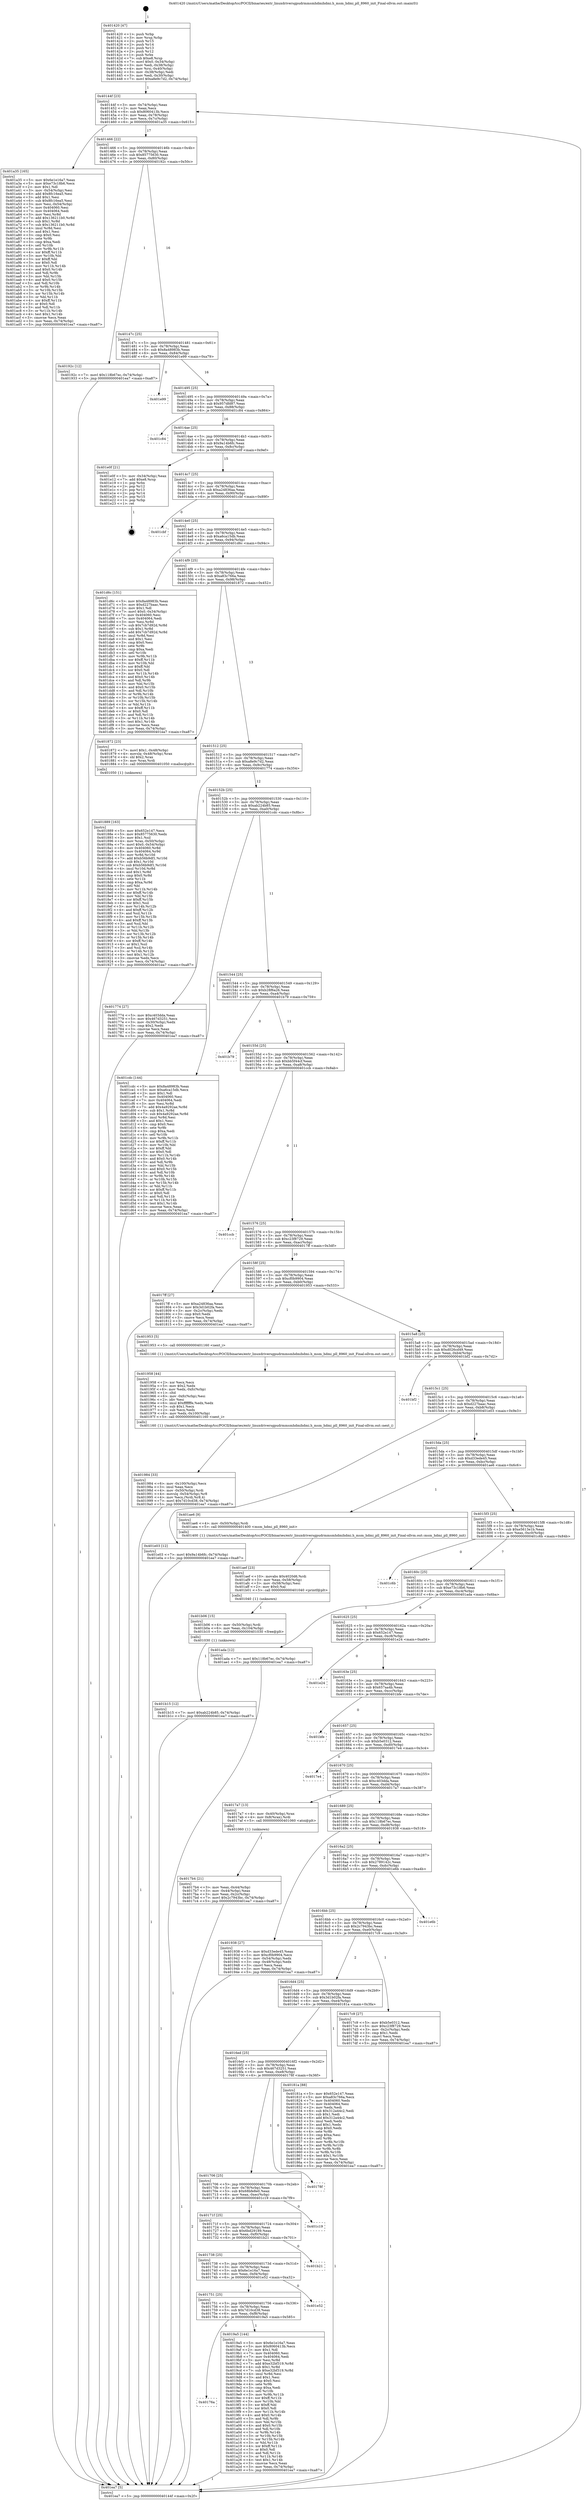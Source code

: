 digraph "0x401420" {
  label = "0x401420 (/mnt/c/Users/mathe/Desktop/tcc/POCII/binaries/extr_linuxdriversgpudrmmsmhdmihdmi.h_msm_hdmi_pll_8960_init_Final-ollvm.out::main(0))"
  labelloc = "t"
  node[shape=record]

  Entry [label="",width=0.3,height=0.3,shape=circle,fillcolor=black,style=filled]
  "0x40144f" [label="{
     0x40144f [23]\l
     | [instrs]\l
     &nbsp;&nbsp;0x40144f \<+3\>: mov -0x74(%rbp),%eax\l
     &nbsp;&nbsp;0x401452 \<+2\>: mov %eax,%ecx\l
     &nbsp;&nbsp;0x401454 \<+6\>: sub $0x8060413b,%ecx\l
     &nbsp;&nbsp;0x40145a \<+3\>: mov %eax,-0x78(%rbp)\l
     &nbsp;&nbsp;0x40145d \<+3\>: mov %ecx,-0x7c(%rbp)\l
     &nbsp;&nbsp;0x401460 \<+6\>: je 0000000000401a35 \<main+0x615\>\l
  }"]
  "0x401a35" [label="{
     0x401a35 [165]\l
     | [instrs]\l
     &nbsp;&nbsp;0x401a35 \<+5\>: mov $0x6e1e16a7,%eax\l
     &nbsp;&nbsp;0x401a3a \<+5\>: mov $0xe73c18b6,%ecx\l
     &nbsp;&nbsp;0x401a3f \<+2\>: mov $0x1,%dl\l
     &nbsp;&nbsp;0x401a41 \<+3\>: mov -0x54(%rbp),%esi\l
     &nbsp;&nbsp;0x401a44 \<+6\>: add $0x8fc16ea5,%esi\l
     &nbsp;&nbsp;0x401a4a \<+3\>: add $0x1,%esi\l
     &nbsp;&nbsp;0x401a4d \<+6\>: sub $0x8fc16ea5,%esi\l
     &nbsp;&nbsp;0x401a53 \<+3\>: mov %esi,-0x54(%rbp)\l
     &nbsp;&nbsp;0x401a56 \<+7\>: mov 0x404060,%esi\l
     &nbsp;&nbsp;0x401a5d \<+7\>: mov 0x404064,%edi\l
     &nbsp;&nbsp;0x401a64 \<+3\>: mov %esi,%r8d\l
     &nbsp;&nbsp;0x401a67 \<+7\>: add $0x136211b0,%r8d\l
     &nbsp;&nbsp;0x401a6e \<+4\>: sub $0x1,%r8d\l
     &nbsp;&nbsp;0x401a72 \<+7\>: sub $0x136211b0,%r8d\l
     &nbsp;&nbsp;0x401a79 \<+4\>: imul %r8d,%esi\l
     &nbsp;&nbsp;0x401a7d \<+3\>: and $0x1,%esi\l
     &nbsp;&nbsp;0x401a80 \<+3\>: cmp $0x0,%esi\l
     &nbsp;&nbsp;0x401a83 \<+4\>: sete %r9b\l
     &nbsp;&nbsp;0x401a87 \<+3\>: cmp $0xa,%edi\l
     &nbsp;&nbsp;0x401a8a \<+4\>: setl %r10b\l
     &nbsp;&nbsp;0x401a8e \<+3\>: mov %r9b,%r11b\l
     &nbsp;&nbsp;0x401a91 \<+4\>: xor $0xff,%r11b\l
     &nbsp;&nbsp;0x401a95 \<+3\>: mov %r10b,%bl\l
     &nbsp;&nbsp;0x401a98 \<+3\>: xor $0xff,%bl\l
     &nbsp;&nbsp;0x401a9b \<+3\>: xor $0x0,%dl\l
     &nbsp;&nbsp;0x401a9e \<+3\>: mov %r11b,%r14b\l
     &nbsp;&nbsp;0x401aa1 \<+4\>: and $0x0,%r14b\l
     &nbsp;&nbsp;0x401aa5 \<+3\>: and %dl,%r9b\l
     &nbsp;&nbsp;0x401aa8 \<+3\>: mov %bl,%r15b\l
     &nbsp;&nbsp;0x401aab \<+4\>: and $0x0,%r15b\l
     &nbsp;&nbsp;0x401aaf \<+3\>: and %dl,%r10b\l
     &nbsp;&nbsp;0x401ab2 \<+3\>: or %r9b,%r14b\l
     &nbsp;&nbsp;0x401ab5 \<+3\>: or %r10b,%r15b\l
     &nbsp;&nbsp;0x401ab8 \<+3\>: xor %r15b,%r14b\l
     &nbsp;&nbsp;0x401abb \<+3\>: or %bl,%r11b\l
     &nbsp;&nbsp;0x401abe \<+4\>: xor $0xff,%r11b\l
     &nbsp;&nbsp;0x401ac2 \<+3\>: or $0x0,%dl\l
     &nbsp;&nbsp;0x401ac5 \<+3\>: and %dl,%r11b\l
     &nbsp;&nbsp;0x401ac8 \<+3\>: or %r11b,%r14b\l
     &nbsp;&nbsp;0x401acb \<+4\>: test $0x1,%r14b\l
     &nbsp;&nbsp;0x401acf \<+3\>: cmovne %ecx,%eax\l
     &nbsp;&nbsp;0x401ad2 \<+3\>: mov %eax,-0x74(%rbp)\l
     &nbsp;&nbsp;0x401ad5 \<+5\>: jmp 0000000000401ea7 \<main+0xa87\>\l
  }"]
  "0x401466" [label="{
     0x401466 [22]\l
     | [instrs]\l
     &nbsp;&nbsp;0x401466 \<+5\>: jmp 000000000040146b \<main+0x4b\>\l
     &nbsp;&nbsp;0x40146b \<+3\>: mov -0x78(%rbp),%eax\l
     &nbsp;&nbsp;0x40146e \<+5\>: sub $0x85775630,%eax\l
     &nbsp;&nbsp;0x401473 \<+3\>: mov %eax,-0x80(%rbp)\l
     &nbsp;&nbsp;0x401476 \<+6\>: je 000000000040192c \<main+0x50c\>\l
  }"]
  Exit [label="",width=0.3,height=0.3,shape=circle,fillcolor=black,style=filled,peripheries=2]
  "0x40192c" [label="{
     0x40192c [12]\l
     | [instrs]\l
     &nbsp;&nbsp;0x40192c \<+7\>: movl $0x118b67ec,-0x74(%rbp)\l
     &nbsp;&nbsp;0x401933 \<+5\>: jmp 0000000000401ea7 \<main+0xa87\>\l
  }"]
  "0x40147c" [label="{
     0x40147c [25]\l
     | [instrs]\l
     &nbsp;&nbsp;0x40147c \<+5\>: jmp 0000000000401481 \<main+0x61\>\l
     &nbsp;&nbsp;0x401481 \<+3\>: mov -0x78(%rbp),%eax\l
     &nbsp;&nbsp;0x401484 \<+5\>: sub $0x8a48983b,%eax\l
     &nbsp;&nbsp;0x401489 \<+6\>: mov %eax,-0x84(%rbp)\l
     &nbsp;&nbsp;0x40148f \<+6\>: je 0000000000401e99 \<main+0xa79\>\l
  }"]
  "0x401b15" [label="{
     0x401b15 [12]\l
     | [instrs]\l
     &nbsp;&nbsp;0x401b15 \<+7\>: movl $0xab224b85,-0x74(%rbp)\l
     &nbsp;&nbsp;0x401b1c \<+5\>: jmp 0000000000401ea7 \<main+0xa87\>\l
  }"]
  "0x401e99" [label="{
     0x401e99\l
  }", style=dashed]
  "0x401495" [label="{
     0x401495 [25]\l
     | [instrs]\l
     &nbsp;&nbsp;0x401495 \<+5\>: jmp 000000000040149a \<main+0x7a\>\l
     &nbsp;&nbsp;0x40149a \<+3\>: mov -0x78(%rbp),%eax\l
     &nbsp;&nbsp;0x40149d \<+5\>: sub $0x957dfd87,%eax\l
     &nbsp;&nbsp;0x4014a2 \<+6\>: mov %eax,-0x88(%rbp)\l
     &nbsp;&nbsp;0x4014a8 \<+6\>: je 0000000000401c84 \<main+0x864\>\l
  }"]
  "0x401b06" [label="{
     0x401b06 [15]\l
     | [instrs]\l
     &nbsp;&nbsp;0x401b06 \<+4\>: mov -0x50(%rbp),%rdi\l
     &nbsp;&nbsp;0x401b0a \<+6\>: mov %eax,-0x104(%rbp)\l
     &nbsp;&nbsp;0x401b10 \<+5\>: call 0000000000401030 \<free@plt\>\l
     | [calls]\l
     &nbsp;&nbsp;0x401030 \{1\} (unknown)\l
  }"]
  "0x401c84" [label="{
     0x401c84\l
  }", style=dashed]
  "0x4014ae" [label="{
     0x4014ae [25]\l
     | [instrs]\l
     &nbsp;&nbsp;0x4014ae \<+5\>: jmp 00000000004014b3 \<main+0x93\>\l
     &nbsp;&nbsp;0x4014b3 \<+3\>: mov -0x78(%rbp),%eax\l
     &nbsp;&nbsp;0x4014b6 \<+5\>: sub $0x9a14b6fc,%eax\l
     &nbsp;&nbsp;0x4014bb \<+6\>: mov %eax,-0x8c(%rbp)\l
     &nbsp;&nbsp;0x4014c1 \<+6\>: je 0000000000401e0f \<main+0x9ef\>\l
  }"]
  "0x401aef" [label="{
     0x401aef [23]\l
     | [instrs]\l
     &nbsp;&nbsp;0x401aef \<+10\>: movabs $0x4020d6,%rdi\l
     &nbsp;&nbsp;0x401af9 \<+3\>: mov %eax,-0x58(%rbp)\l
     &nbsp;&nbsp;0x401afc \<+3\>: mov -0x58(%rbp),%esi\l
     &nbsp;&nbsp;0x401aff \<+2\>: mov $0x0,%al\l
     &nbsp;&nbsp;0x401b01 \<+5\>: call 0000000000401040 \<printf@plt\>\l
     | [calls]\l
     &nbsp;&nbsp;0x401040 \{1\} (unknown)\l
  }"]
  "0x401e0f" [label="{
     0x401e0f [21]\l
     | [instrs]\l
     &nbsp;&nbsp;0x401e0f \<+3\>: mov -0x34(%rbp),%eax\l
     &nbsp;&nbsp;0x401e12 \<+7\>: add $0xe8,%rsp\l
     &nbsp;&nbsp;0x401e19 \<+1\>: pop %rbx\l
     &nbsp;&nbsp;0x401e1a \<+2\>: pop %r12\l
     &nbsp;&nbsp;0x401e1c \<+2\>: pop %r13\l
     &nbsp;&nbsp;0x401e1e \<+2\>: pop %r14\l
     &nbsp;&nbsp;0x401e20 \<+2\>: pop %r15\l
     &nbsp;&nbsp;0x401e22 \<+1\>: pop %rbp\l
     &nbsp;&nbsp;0x401e23 \<+1\>: ret\l
  }"]
  "0x4014c7" [label="{
     0x4014c7 [25]\l
     | [instrs]\l
     &nbsp;&nbsp;0x4014c7 \<+5\>: jmp 00000000004014cc \<main+0xac\>\l
     &nbsp;&nbsp;0x4014cc \<+3\>: mov -0x78(%rbp),%eax\l
     &nbsp;&nbsp;0x4014cf \<+5\>: sub $0xa24836aa,%eax\l
     &nbsp;&nbsp;0x4014d4 \<+6\>: mov %eax,-0x90(%rbp)\l
     &nbsp;&nbsp;0x4014da \<+6\>: je 0000000000401cbf \<main+0x89f\>\l
  }"]
  "0x40176a" [label="{
     0x40176a\l
  }", style=dashed]
  "0x401cbf" [label="{
     0x401cbf\l
  }", style=dashed]
  "0x4014e0" [label="{
     0x4014e0 [25]\l
     | [instrs]\l
     &nbsp;&nbsp;0x4014e0 \<+5\>: jmp 00000000004014e5 \<main+0xc5\>\l
     &nbsp;&nbsp;0x4014e5 \<+3\>: mov -0x78(%rbp),%eax\l
     &nbsp;&nbsp;0x4014e8 \<+5\>: sub $0xa6ca15db,%eax\l
     &nbsp;&nbsp;0x4014ed \<+6\>: mov %eax,-0x94(%rbp)\l
     &nbsp;&nbsp;0x4014f3 \<+6\>: je 0000000000401d6c \<main+0x94c\>\l
  }"]
  "0x4019a5" [label="{
     0x4019a5 [144]\l
     | [instrs]\l
     &nbsp;&nbsp;0x4019a5 \<+5\>: mov $0x6e1e16a7,%eax\l
     &nbsp;&nbsp;0x4019aa \<+5\>: mov $0x8060413b,%ecx\l
     &nbsp;&nbsp;0x4019af \<+2\>: mov $0x1,%dl\l
     &nbsp;&nbsp;0x4019b1 \<+7\>: mov 0x404060,%esi\l
     &nbsp;&nbsp;0x4019b8 \<+7\>: mov 0x404064,%edi\l
     &nbsp;&nbsp;0x4019bf \<+3\>: mov %esi,%r8d\l
     &nbsp;&nbsp;0x4019c2 \<+7\>: add $0xe32bf319,%r8d\l
     &nbsp;&nbsp;0x4019c9 \<+4\>: sub $0x1,%r8d\l
     &nbsp;&nbsp;0x4019cd \<+7\>: sub $0xe32bf319,%r8d\l
     &nbsp;&nbsp;0x4019d4 \<+4\>: imul %r8d,%esi\l
     &nbsp;&nbsp;0x4019d8 \<+3\>: and $0x1,%esi\l
     &nbsp;&nbsp;0x4019db \<+3\>: cmp $0x0,%esi\l
     &nbsp;&nbsp;0x4019de \<+4\>: sete %r9b\l
     &nbsp;&nbsp;0x4019e2 \<+3\>: cmp $0xa,%edi\l
     &nbsp;&nbsp;0x4019e5 \<+4\>: setl %r10b\l
     &nbsp;&nbsp;0x4019e9 \<+3\>: mov %r9b,%r11b\l
     &nbsp;&nbsp;0x4019ec \<+4\>: xor $0xff,%r11b\l
     &nbsp;&nbsp;0x4019f0 \<+3\>: mov %r10b,%bl\l
     &nbsp;&nbsp;0x4019f3 \<+3\>: xor $0xff,%bl\l
     &nbsp;&nbsp;0x4019f6 \<+3\>: xor $0x0,%dl\l
     &nbsp;&nbsp;0x4019f9 \<+3\>: mov %r11b,%r14b\l
     &nbsp;&nbsp;0x4019fc \<+4\>: and $0x0,%r14b\l
     &nbsp;&nbsp;0x401a00 \<+3\>: and %dl,%r9b\l
     &nbsp;&nbsp;0x401a03 \<+3\>: mov %bl,%r15b\l
     &nbsp;&nbsp;0x401a06 \<+4\>: and $0x0,%r15b\l
     &nbsp;&nbsp;0x401a0a \<+3\>: and %dl,%r10b\l
     &nbsp;&nbsp;0x401a0d \<+3\>: or %r9b,%r14b\l
     &nbsp;&nbsp;0x401a10 \<+3\>: or %r10b,%r15b\l
     &nbsp;&nbsp;0x401a13 \<+3\>: xor %r15b,%r14b\l
     &nbsp;&nbsp;0x401a16 \<+3\>: or %bl,%r11b\l
     &nbsp;&nbsp;0x401a19 \<+4\>: xor $0xff,%r11b\l
     &nbsp;&nbsp;0x401a1d \<+3\>: or $0x0,%dl\l
     &nbsp;&nbsp;0x401a20 \<+3\>: and %dl,%r11b\l
     &nbsp;&nbsp;0x401a23 \<+3\>: or %r11b,%r14b\l
     &nbsp;&nbsp;0x401a26 \<+4\>: test $0x1,%r14b\l
     &nbsp;&nbsp;0x401a2a \<+3\>: cmovne %ecx,%eax\l
     &nbsp;&nbsp;0x401a2d \<+3\>: mov %eax,-0x74(%rbp)\l
     &nbsp;&nbsp;0x401a30 \<+5\>: jmp 0000000000401ea7 \<main+0xa87\>\l
  }"]
  "0x401d6c" [label="{
     0x401d6c [151]\l
     | [instrs]\l
     &nbsp;&nbsp;0x401d6c \<+5\>: mov $0x8a48983b,%eax\l
     &nbsp;&nbsp;0x401d71 \<+5\>: mov $0xd227baac,%ecx\l
     &nbsp;&nbsp;0x401d76 \<+2\>: mov $0x1,%dl\l
     &nbsp;&nbsp;0x401d78 \<+7\>: movl $0x0,-0x34(%rbp)\l
     &nbsp;&nbsp;0x401d7f \<+7\>: mov 0x404060,%esi\l
     &nbsp;&nbsp;0x401d86 \<+7\>: mov 0x404064,%edi\l
     &nbsp;&nbsp;0x401d8d \<+3\>: mov %esi,%r8d\l
     &nbsp;&nbsp;0x401d90 \<+7\>: sub $0x7cb7d92d,%r8d\l
     &nbsp;&nbsp;0x401d97 \<+4\>: sub $0x1,%r8d\l
     &nbsp;&nbsp;0x401d9b \<+7\>: add $0x7cb7d92d,%r8d\l
     &nbsp;&nbsp;0x401da2 \<+4\>: imul %r8d,%esi\l
     &nbsp;&nbsp;0x401da6 \<+3\>: and $0x1,%esi\l
     &nbsp;&nbsp;0x401da9 \<+3\>: cmp $0x0,%esi\l
     &nbsp;&nbsp;0x401dac \<+4\>: sete %r9b\l
     &nbsp;&nbsp;0x401db0 \<+3\>: cmp $0xa,%edi\l
     &nbsp;&nbsp;0x401db3 \<+4\>: setl %r10b\l
     &nbsp;&nbsp;0x401db7 \<+3\>: mov %r9b,%r11b\l
     &nbsp;&nbsp;0x401dba \<+4\>: xor $0xff,%r11b\l
     &nbsp;&nbsp;0x401dbe \<+3\>: mov %r10b,%bl\l
     &nbsp;&nbsp;0x401dc1 \<+3\>: xor $0xff,%bl\l
     &nbsp;&nbsp;0x401dc4 \<+3\>: xor $0x0,%dl\l
     &nbsp;&nbsp;0x401dc7 \<+3\>: mov %r11b,%r14b\l
     &nbsp;&nbsp;0x401dca \<+4\>: and $0x0,%r14b\l
     &nbsp;&nbsp;0x401dce \<+3\>: and %dl,%r9b\l
     &nbsp;&nbsp;0x401dd1 \<+3\>: mov %bl,%r15b\l
     &nbsp;&nbsp;0x401dd4 \<+4\>: and $0x0,%r15b\l
     &nbsp;&nbsp;0x401dd8 \<+3\>: and %dl,%r10b\l
     &nbsp;&nbsp;0x401ddb \<+3\>: or %r9b,%r14b\l
     &nbsp;&nbsp;0x401dde \<+3\>: or %r10b,%r15b\l
     &nbsp;&nbsp;0x401de1 \<+3\>: xor %r15b,%r14b\l
     &nbsp;&nbsp;0x401de4 \<+3\>: or %bl,%r11b\l
     &nbsp;&nbsp;0x401de7 \<+4\>: xor $0xff,%r11b\l
     &nbsp;&nbsp;0x401deb \<+3\>: or $0x0,%dl\l
     &nbsp;&nbsp;0x401dee \<+3\>: and %dl,%r11b\l
     &nbsp;&nbsp;0x401df1 \<+3\>: or %r11b,%r14b\l
     &nbsp;&nbsp;0x401df4 \<+4\>: test $0x1,%r14b\l
     &nbsp;&nbsp;0x401df8 \<+3\>: cmovne %ecx,%eax\l
     &nbsp;&nbsp;0x401dfb \<+3\>: mov %eax,-0x74(%rbp)\l
     &nbsp;&nbsp;0x401dfe \<+5\>: jmp 0000000000401ea7 \<main+0xa87\>\l
  }"]
  "0x4014f9" [label="{
     0x4014f9 [25]\l
     | [instrs]\l
     &nbsp;&nbsp;0x4014f9 \<+5\>: jmp 00000000004014fe \<main+0xde\>\l
     &nbsp;&nbsp;0x4014fe \<+3\>: mov -0x78(%rbp),%eax\l
     &nbsp;&nbsp;0x401501 \<+5\>: sub $0xa83c766a,%eax\l
     &nbsp;&nbsp;0x401506 \<+6\>: mov %eax,-0x98(%rbp)\l
     &nbsp;&nbsp;0x40150c \<+6\>: je 0000000000401872 \<main+0x452\>\l
  }"]
  "0x401751" [label="{
     0x401751 [25]\l
     | [instrs]\l
     &nbsp;&nbsp;0x401751 \<+5\>: jmp 0000000000401756 \<main+0x336\>\l
     &nbsp;&nbsp;0x401756 \<+3\>: mov -0x78(%rbp),%eax\l
     &nbsp;&nbsp;0x401759 \<+5\>: sub $0x7d10cd38,%eax\l
     &nbsp;&nbsp;0x40175e \<+6\>: mov %eax,-0xf8(%rbp)\l
     &nbsp;&nbsp;0x401764 \<+6\>: je 00000000004019a5 \<main+0x585\>\l
  }"]
  "0x401872" [label="{
     0x401872 [23]\l
     | [instrs]\l
     &nbsp;&nbsp;0x401872 \<+7\>: movl $0x1,-0x48(%rbp)\l
     &nbsp;&nbsp;0x401879 \<+4\>: movslq -0x48(%rbp),%rax\l
     &nbsp;&nbsp;0x40187d \<+4\>: shl $0x2,%rax\l
     &nbsp;&nbsp;0x401881 \<+3\>: mov %rax,%rdi\l
     &nbsp;&nbsp;0x401884 \<+5\>: call 0000000000401050 \<malloc@plt\>\l
     | [calls]\l
     &nbsp;&nbsp;0x401050 \{1\} (unknown)\l
  }"]
  "0x401512" [label="{
     0x401512 [25]\l
     | [instrs]\l
     &nbsp;&nbsp;0x401512 \<+5\>: jmp 0000000000401517 \<main+0xf7\>\l
     &nbsp;&nbsp;0x401517 \<+3\>: mov -0x78(%rbp),%eax\l
     &nbsp;&nbsp;0x40151a \<+5\>: sub $0xa8e9c7d2,%eax\l
     &nbsp;&nbsp;0x40151f \<+6\>: mov %eax,-0x9c(%rbp)\l
     &nbsp;&nbsp;0x401525 \<+6\>: je 0000000000401774 \<main+0x354\>\l
  }"]
  "0x401e52" [label="{
     0x401e52\l
  }", style=dashed]
  "0x401774" [label="{
     0x401774 [27]\l
     | [instrs]\l
     &nbsp;&nbsp;0x401774 \<+5\>: mov $0xc403dda,%eax\l
     &nbsp;&nbsp;0x401779 \<+5\>: mov $0x467d3251,%ecx\l
     &nbsp;&nbsp;0x40177e \<+3\>: mov -0x30(%rbp),%edx\l
     &nbsp;&nbsp;0x401781 \<+3\>: cmp $0x2,%edx\l
     &nbsp;&nbsp;0x401784 \<+3\>: cmovne %ecx,%eax\l
     &nbsp;&nbsp;0x401787 \<+3\>: mov %eax,-0x74(%rbp)\l
     &nbsp;&nbsp;0x40178a \<+5\>: jmp 0000000000401ea7 \<main+0xa87\>\l
  }"]
  "0x40152b" [label="{
     0x40152b [25]\l
     | [instrs]\l
     &nbsp;&nbsp;0x40152b \<+5\>: jmp 0000000000401530 \<main+0x110\>\l
     &nbsp;&nbsp;0x401530 \<+3\>: mov -0x78(%rbp),%eax\l
     &nbsp;&nbsp;0x401533 \<+5\>: sub $0xab224b85,%eax\l
     &nbsp;&nbsp;0x401538 \<+6\>: mov %eax,-0xa0(%rbp)\l
     &nbsp;&nbsp;0x40153e \<+6\>: je 0000000000401cdc \<main+0x8bc\>\l
  }"]
  "0x401ea7" [label="{
     0x401ea7 [5]\l
     | [instrs]\l
     &nbsp;&nbsp;0x401ea7 \<+5\>: jmp 000000000040144f \<main+0x2f\>\l
  }"]
  "0x401420" [label="{
     0x401420 [47]\l
     | [instrs]\l
     &nbsp;&nbsp;0x401420 \<+1\>: push %rbp\l
     &nbsp;&nbsp;0x401421 \<+3\>: mov %rsp,%rbp\l
     &nbsp;&nbsp;0x401424 \<+2\>: push %r15\l
     &nbsp;&nbsp;0x401426 \<+2\>: push %r14\l
     &nbsp;&nbsp;0x401428 \<+2\>: push %r13\l
     &nbsp;&nbsp;0x40142a \<+2\>: push %r12\l
     &nbsp;&nbsp;0x40142c \<+1\>: push %rbx\l
     &nbsp;&nbsp;0x40142d \<+7\>: sub $0xe8,%rsp\l
     &nbsp;&nbsp;0x401434 \<+7\>: movl $0x0,-0x34(%rbp)\l
     &nbsp;&nbsp;0x40143b \<+3\>: mov %edi,-0x38(%rbp)\l
     &nbsp;&nbsp;0x40143e \<+4\>: mov %rsi,-0x40(%rbp)\l
     &nbsp;&nbsp;0x401442 \<+3\>: mov -0x38(%rbp),%edi\l
     &nbsp;&nbsp;0x401445 \<+3\>: mov %edi,-0x30(%rbp)\l
     &nbsp;&nbsp;0x401448 \<+7\>: movl $0xa8e9c7d2,-0x74(%rbp)\l
  }"]
  "0x401738" [label="{
     0x401738 [25]\l
     | [instrs]\l
     &nbsp;&nbsp;0x401738 \<+5\>: jmp 000000000040173d \<main+0x31d\>\l
     &nbsp;&nbsp;0x40173d \<+3\>: mov -0x78(%rbp),%eax\l
     &nbsp;&nbsp;0x401740 \<+5\>: sub $0x6e1e16a7,%eax\l
     &nbsp;&nbsp;0x401745 \<+6\>: mov %eax,-0xf4(%rbp)\l
     &nbsp;&nbsp;0x40174b \<+6\>: je 0000000000401e52 \<main+0xa32\>\l
  }"]
  "0x401cdc" [label="{
     0x401cdc [144]\l
     | [instrs]\l
     &nbsp;&nbsp;0x401cdc \<+5\>: mov $0x8a48983b,%eax\l
     &nbsp;&nbsp;0x401ce1 \<+5\>: mov $0xa6ca15db,%ecx\l
     &nbsp;&nbsp;0x401ce6 \<+2\>: mov $0x1,%dl\l
     &nbsp;&nbsp;0x401ce8 \<+7\>: mov 0x404060,%esi\l
     &nbsp;&nbsp;0x401cef \<+7\>: mov 0x404064,%edi\l
     &nbsp;&nbsp;0x401cf6 \<+3\>: mov %esi,%r8d\l
     &nbsp;&nbsp;0x401cf9 \<+7\>: add $0x4a9292ae,%r8d\l
     &nbsp;&nbsp;0x401d00 \<+4\>: sub $0x1,%r8d\l
     &nbsp;&nbsp;0x401d04 \<+7\>: sub $0x4a9292ae,%r8d\l
     &nbsp;&nbsp;0x401d0b \<+4\>: imul %r8d,%esi\l
     &nbsp;&nbsp;0x401d0f \<+3\>: and $0x1,%esi\l
     &nbsp;&nbsp;0x401d12 \<+3\>: cmp $0x0,%esi\l
     &nbsp;&nbsp;0x401d15 \<+4\>: sete %r9b\l
     &nbsp;&nbsp;0x401d19 \<+3\>: cmp $0xa,%edi\l
     &nbsp;&nbsp;0x401d1c \<+4\>: setl %r10b\l
     &nbsp;&nbsp;0x401d20 \<+3\>: mov %r9b,%r11b\l
     &nbsp;&nbsp;0x401d23 \<+4\>: xor $0xff,%r11b\l
     &nbsp;&nbsp;0x401d27 \<+3\>: mov %r10b,%bl\l
     &nbsp;&nbsp;0x401d2a \<+3\>: xor $0xff,%bl\l
     &nbsp;&nbsp;0x401d2d \<+3\>: xor $0x0,%dl\l
     &nbsp;&nbsp;0x401d30 \<+3\>: mov %r11b,%r14b\l
     &nbsp;&nbsp;0x401d33 \<+4\>: and $0x0,%r14b\l
     &nbsp;&nbsp;0x401d37 \<+3\>: and %dl,%r9b\l
     &nbsp;&nbsp;0x401d3a \<+3\>: mov %bl,%r15b\l
     &nbsp;&nbsp;0x401d3d \<+4\>: and $0x0,%r15b\l
     &nbsp;&nbsp;0x401d41 \<+3\>: and %dl,%r10b\l
     &nbsp;&nbsp;0x401d44 \<+3\>: or %r9b,%r14b\l
     &nbsp;&nbsp;0x401d47 \<+3\>: or %r10b,%r15b\l
     &nbsp;&nbsp;0x401d4a \<+3\>: xor %r15b,%r14b\l
     &nbsp;&nbsp;0x401d4d \<+3\>: or %bl,%r11b\l
     &nbsp;&nbsp;0x401d50 \<+4\>: xor $0xff,%r11b\l
     &nbsp;&nbsp;0x401d54 \<+3\>: or $0x0,%dl\l
     &nbsp;&nbsp;0x401d57 \<+3\>: and %dl,%r11b\l
     &nbsp;&nbsp;0x401d5a \<+3\>: or %r11b,%r14b\l
     &nbsp;&nbsp;0x401d5d \<+4\>: test $0x1,%r14b\l
     &nbsp;&nbsp;0x401d61 \<+3\>: cmovne %ecx,%eax\l
     &nbsp;&nbsp;0x401d64 \<+3\>: mov %eax,-0x74(%rbp)\l
     &nbsp;&nbsp;0x401d67 \<+5\>: jmp 0000000000401ea7 \<main+0xa87\>\l
  }"]
  "0x401544" [label="{
     0x401544 [25]\l
     | [instrs]\l
     &nbsp;&nbsp;0x401544 \<+5\>: jmp 0000000000401549 \<main+0x129\>\l
     &nbsp;&nbsp;0x401549 \<+3\>: mov -0x78(%rbp),%eax\l
     &nbsp;&nbsp;0x40154c \<+5\>: sub $0xb28f6a26,%eax\l
     &nbsp;&nbsp;0x401551 \<+6\>: mov %eax,-0xa4(%rbp)\l
     &nbsp;&nbsp;0x401557 \<+6\>: je 0000000000401b79 \<main+0x759\>\l
  }"]
  "0x401b21" [label="{
     0x401b21\l
  }", style=dashed]
  "0x401b79" [label="{
     0x401b79\l
  }", style=dashed]
  "0x40155d" [label="{
     0x40155d [25]\l
     | [instrs]\l
     &nbsp;&nbsp;0x40155d \<+5\>: jmp 0000000000401562 \<main+0x142\>\l
     &nbsp;&nbsp;0x401562 \<+3\>: mov -0x78(%rbp),%eax\l
     &nbsp;&nbsp;0x401565 \<+5\>: sub $0xbb5f44cf,%eax\l
     &nbsp;&nbsp;0x40156a \<+6\>: mov %eax,-0xa8(%rbp)\l
     &nbsp;&nbsp;0x401570 \<+6\>: je 0000000000401ccb \<main+0x8ab\>\l
  }"]
  "0x40171f" [label="{
     0x40171f [25]\l
     | [instrs]\l
     &nbsp;&nbsp;0x40171f \<+5\>: jmp 0000000000401724 \<main+0x304\>\l
     &nbsp;&nbsp;0x401724 \<+3\>: mov -0x78(%rbp),%eax\l
     &nbsp;&nbsp;0x401727 \<+5\>: sub $0x6bd29189,%eax\l
     &nbsp;&nbsp;0x40172c \<+6\>: mov %eax,-0xf0(%rbp)\l
     &nbsp;&nbsp;0x401732 \<+6\>: je 0000000000401b21 \<main+0x701\>\l
  }"]
  "0x401ccb" [label="{
     0x401ccb\l
  }", style=dashed]
  "0x401576" [label="{
     0x401576 [25]\l
     | [instrs]\l
     &nbsp;&nbsp;0x401576 \<+5\>: jmp 000000000040157b \<main+0x15b\>\l
     &nbsp;&nbsp;0x40157b \<+3\>: mov -0x78(%rbp),%eax\l
     &nbsp;&nbsp;0x40157e \<+5\>: sub $0xc23f8729,%eax\l
     &nbsp;&nbsp;0x401583 \<+6\>: mov %eax,-0xac(%rbp)\l
     &nbsp;&nbsp;0x401589 \<+6\>: je 00000000004017ff \<main+0x3df\>\l
  }"]
  "0x401c19" [label="{
     0x401c19\l
  }", style=dashed]
  "0x4017ff" [label="{
     0x4017ff [27]\l
     | [instrs]\l
     &nbsp;&nbsp;0x4017ff \<+5\>: mov $0xa24836aa,%eax\l
     &nbsp;&nbsp;0x401804 \<+5\>: mov $0x3d1b02fa,%ecx\l
     &nbsp;&nbsp;0x401809 \<+3\>: mov -0x2c(%rbp),%edx\l
     &nbsp;&nbsp;0x40180c \<+3\>: cmp $0x0,%edx\l
     &nbsp;&nbsp;0x40180f \<+3\>: cmove %ecx,%eax\l
     &nbsp;&nbsp;0x401812 \<+3\>: mov %eax,-0x74(%rbp)\l
     &nbsp;&nbsp;0x401815 \<+5\>: jmp 0000000000401ea7 \<main+0xa87\>\l
  }"]
  "0x40158f" [label="{
     0x40158f [25]\l
     | [instrs]\l
     &nbsp;&nbsp;0x40158f \<+5\>: jmp 0000000000401594 \<main+0x174\>\l
     &nbsp;&nbsp;0x401594 \<+3\>: mov -0x78(%rbp),%eax\l
     &nbsp;&nbsp;0x401597 \<+5\>: sub $0xcf0b9904,%eax\l
     &nbsp;&nbsp;0x40159c \<+6\>: mov %eax,-0xb0(%rbp)\l
     &nbsp;&nbsp;0x4015a2 \<+6\>: je 0000000000401953 \<main+0x533\>\l
  }"]
  "0x401706" [label="{
     0x401706 [25]\l
     | [instrs]\l
     &nbsp;&nbsp;0x401706 \<+5\>: jmp 000000000040170b \<main+0x2eb\>\l
     &nbsp;&nbsp;0x40170b \<+3\>: mov -0x78(%rbp),%eax\l
     &nbsp;&nbsp;0x40170e \<+5\>: sub $0x68bfe8e0,%eax\l
     &nbsp;&nbsp;0x401713 \<+6\>: mov %eax,-0xec(%rbp)\l
     &nbsp;&nbsp;0x401719 \<+6\>: je 0000000000401c19 \<main+0x7f9\>\l
  }"]
  "0x401953" [label="{
     0x401953 [5]\l
     | [instrs]\l
     &nbsp;&nbsp;0x401953 \<+5\>: call 0000000000401160 \<next_i\>\l
     | [calls]\l
     &nbsp;&nbsp;0x401160 \{1\} (/mnt/c/Users/mathe/Desktop/tcc/POCII/binaries/extr_linuxdriversgpudrmmsmhdmihdmi.h_msm_hdmi_pll_8960_init_Final-ollvm.out::next_i)\l
  }"]
  "0x4015a8" [label="{
     0x4015a8 [25]\l
     | [instrs]\l
     &nbsp;&nbsp;0x4015a8 \<+5\>: jmp 00000000004015ad \<main+0x18d\>\l
     &nbsp;&nbsp;0x4015ad \<+3\>: mov -0x78(%rbp),%eax\l
     &nbsp;&nbsp;0x4015b0 \<+5\>: sub $0xd026cd49,%eax\l
     &nbsp;&nbsp;0x4015b5 \<+6\>: mov %eax,-0xb4(%rbp)\l
     &nbsp;&nbsp;0x4015bb \<+6\>: je 0000000000401bf2 \<main+0x7d2\>\l
  }"]
  "0x40178f" [label="{
     0x40178f\l
  }", style=dashed]
  "0x401bf2" [label="{
     0x401bf2\l
  }", style=dashed]
  "0x4015c1" [label="{
     0x4015c1 [25]\l
     | [instrs]\l
     &nbsp;&nbsp;0x4015c1 \<+5\>: jmp 00000000004015c6 \<main+0x1a6\>\l
     &nbsp;&nbsp;0x4015c6 \<+3\>: mov -0x78(%rbp),%eax\l
     &nbsp;&nbsp;0x4015c9 \<+5\>: sub $0xd227baac,%eax\l
     &nbsp;&nbsp;0x4015ce \<+6\>: mov %eax,-0xb8(%rbp)\l
     &nbsp;&nbsp;0x4015d4 \<+6\>: je 0000000000401e03 \<main+0x9e3\>\l
  }"]
  "0x401984" [label="{
     0x401984 [33]\l
     | [instrs]\l
     &nbsp;&nbsp;0x401984 \<+6\>: mov -0x100(%rbp),%ecx\l
     &nbsp;&nbsp;0x40198a \<+3\>: imul %eax,%ecx\l
     &nbsp;&nbsp;0x40198d \<+4\>: mov -0x50(%rbp),%rdi\l
     &nbsp;&nbsp;0x401991 \<+4\>: movslq -0x54(%rbp),%r8\l
     &nbsp;&nbsp;0x401995 \<+4\>: mov %ecx,(%rdi,%r8,4)\l
     &nbsp;&nbsp;0x401999 \<+7\>: movl $0x7d10cd38,-0x74(%rbp)\l
     &nbsp;&nbsp;0x4019a0 \<+5\>: jmp 0000000000401ea7 \<main+0xa87\>\l
  }"]
  "0x401e03" [label="{
     0x401e03 [12]\l
     | [instrs]\l
     &nbsp;&nbsp;0x401e03 \<+7\>: movl $0x9a14b6fc,-0x74(%rbp)\l
     &nbsp;&nbsp;0x401e0a \<+5\>: jmp 0000000000401ea7 \<main+0xa87\>\l
  }"]
  "0x4015da" [label="{
     0x4015da [25]\l
     | [instrs]\l
     &nbsp;&nbsp;0x4015da \<+5\>: jmp 00000000004015df \<main+0x1bf\>\l
     &nbsp;&nbsp;0x4015df \<+3\>: mov -0x78(%rbp),%eax\l
     &nbsp;&nbsp;0x4015e2 \<+5\>: sub $0xd33ede45,%eax\l
     &nbsp;&nbsp;0x4015e7 \<+6\>: mov %eax,-0xbc(%rbp)\l
     &nbsp;&nbsp;0x4015ed \<+6\>: je 0000000000401ae6 \<main+0x6c6\>\l
  }"]
  "0x401958" [label="{
     0x401958 [44]\l
     | [instrs]\l
     &nbsp;&nbsp;0x401958 \<+2\>: xor %ecx,%ecx\l
     &nbsp;&nbsp;0x40195a \<+5\>: mov $0x2,%edx\l
     &nbsp;&nbsp;0x40195f \<+6\>: mov %edx,-0xfc(%rbp)\l
     &nbsp;&nbsp;0x401965 \<+1\>: cltd\l
     &nbsp;&nbsp;0x401966 \<+6\>: mov -0xfc(%rbp),%esi\l
     &nbsp;&nbsp;0x40196c \<+2\>: idiv %esi\l
     &nbsp;&nbsp;0x40196e \<+6\>: imul $0xfffffffe,%edx,%edx\l
     &nbsp;&nbsp;0x401974 \<+3\>: sub $0x1,%ecx\l
     &nbsp;&nbsp;0x401977 \<+2\>: sub %ecx,%edx\l
     &nbsp;&nbsp;0x401979 \<+6\>: mov %edx,-0x100(%rbp)\l
     &nbsp;&nbsp;0x40197f \<+5\>: call 0000000000401160 \<next_i\>\l
     | [calls]\l
     &nbsp;&nbsp;0x401160 \{1\} (/mnt/c/Users/mathe/Desktop/tcc/POCII/binaries/extr_linuxdriversgpudrmmsmhdmihdmi.h_msm_hdmi_pll_8960_init_Final-ollvm.out::next_i)\l
  }"]
  "0x401ae6" [label="{
     0x401ae6 [9]\l
     | [instrs]\l
     &nbsp;&nbsp;0x401ae6 \<+4\>: mov -0x50(%rbp),%rdi\l
     &nbsp;&nbsp;0x401aea \<+5\>: call 0000000000401400 \<msm_hdmi_pll_8960_init\>\l
     | [calls]\l
     &nbsp;&nbsp;0x401400 \{1\} (/mnt/c/Users/mathe/Desktop/tcc/POCII/binaries/extr_linuxdriversgpudrmmsmhdmihdmi.h_msm_hdmi_pll_8960_init_Final-ollvm.out::msm_hdmi_pll_8960_init)\l
  }"]
  "0x4015f3" [label="{
     0x4015f3 [25]\l
     | [instrs]\l
     &nbsp;&nbsp;0x4015f3 \<+5\>: jmp 00000000004015f8 \<main+0x1d8\>\l
     &nbsp;&nbsp;0x4015f8 \<+3\>: mov -0x78(%rbp),%eax\l
     &nbsp;&nbsp;0x4015fb \<+5\>: sub $0xe5613e1b,%eax\l
     &nbsp;&nbsp;0x401600 \<+6\>: mov %eax,-0xc0(%rbp)\l
     &nbsp;&nbsp;0x401606 \<+6\>: je 0000000000401c6b \<main+0x84b\>\l
  }"]
  "0x401889" [label="{
     0x401889 [163]\l
     | [instrs]\l
     &nbsp;&nbsp;0x401889 \<+5\>: mov $0x652e147,%ecx\l
     &nbsp;&nbsp;0x40188e \<+5\>: mov $0x85775630,%edx\l
     &nbsp;&nbsp;0x401893 \<+3\>: mov $0x1,%sil\l
     &nbsp;&nbsp;0x401896 \<+4\>: mov %rax,-0x50(%rbp)\l
     &nbsp;&nbsp;0x40189a \<+7\>: movl $0x0,-0x54(%rbp)\l
     &nbsp;&nbsp;0x4018a1 \<+8\>: mov 0x404060,%r8d\l
     &nbsp;&nbsp;0x4018a9 \<+8\>: mov 0x404064,%r9d\l
     &nbsp;&nbsp;0x4018b1 \<+3\>: mov %r8d,%r10d\l
     &nbsp;&nbsp;0x4018b4 \<+7\>: add $0xb56b9df1,%r10d\l
     &nbsp;&nbsp;0x4018bb \<+4\>: sub $0x1,%r10d\l
     &nbsp;&nbsp;0x4018bf \<+7\>: sub $0xb56b9df1,%r10d\l
     &nbsp;&nbsp;0x4018c6 \<+4\>: imul %r10d,%r8d\l
     &nbsp;&nbsp;0x4018ca \<+4\>: and $0x1,%r8d\l
     &nbsp;&nbsp;0x4018ce \<+4\>: cmp $0x0,%r8d\l
     &nbsp;&nbsp;0x4018d2 \<+4\>: sete %r11b\l
     &nbsp;&nbsp;0x4018d6 \<+4\>: cmp $0xa,%r9d\l
     &nbsp;&nbsp;0x4018da \<+3\>: setl %bl\l
     &nbsp;&nbsp;0x4018dd \<+3\>: mov %r11b,%r14b\l
     &nbsp;&nbsp;0x4018e0 \<+4\>: xor $0xff,%r14b\l
     &nbsp;&nbsp;0x4018e4 \<+3\>: mov %bl,%r15b\l
     &nbsp;&nbsp;0x4018e7 \<+4\>: xor $0xff,%r15b\l
     &nbsp;&nbsp;0x4018eb \<+4\>: xor $0x1,%sil\l
     &nbsp;&nbsp;0x4018ef \<+3\>: mov %r14b,%r12b\l
     &nbsp;&nbsp;0x4018f2 \<+4\>: and $0xff,%r12b\l
     &nbsp;&nbsp;0x4018f6 \<+3\>: and %sil,%r11b\l
     &nbsp;&nbsp;0x4018f9 \<+3\>: mov %r15b,%r13b\l
     &nbsp;&nbsp;0x4018fc \<+4\>: and $0xff,%r13b\l
     &nbsp;&nbsp;0x401900 \<+3\>: and %sil,%bl\l
     &nbsp;&nbsp;0x401903 \<+3\>: or %r11b,%r12b\l
     &nbsp;&nbsp;0x401906 \<+3\>: or %bl,%r13b\l
     &nbsp;&nbsp;0x401909 \<+3\>: xor %r13b,%r12b\l
     &nbsp;&nbsp;0x40190c \<+3\>: or %r15b,%r14b\l
     &nbsp;&nbsp;0x40190f \<+4\>: xor $0xff,%r14b\l
     &nbsp;&nbsp;0x401913 \<+4\>: or $0x1,%sil\l
     &nbsp;&nbsp;0x401917 \<+3\>: and %sil,%r14b\l
     &nbsp;&nbsp;0x40191a \<+3\>: or %r14b,%r12b\l
     &nbsp;&nbsp;0x40191d \<+4\>: test $0x1,%r12b\l
     &nbsp;&nbsp;0x401921 \<+3\>: cmovne %edx,%ecx\l
     &nbsp;&nbsp;0x401924 \<+3\>: mov %ecx,-0x74(%rbp)\l
     &nbsp;&nbsp;0x401927 \<+5\>: jmp 0000000000401ea7 \<main+0xa87\>\l
  }"]
  "0x401c6b" [label="{
     0x401c6b\l
  }", style=dashed]
  "0x40160c" [label="{
     0x40160c [25]\l
     | [instrs]\l
     &nbsp;&nbsp;0x40160c \<+5\>: jmp 0000000000401611 \<main+0x1f1\>\l
     &nbsp;&nbsp;0x401611 \<+3\>: mov -0x78(%rbp),%eax\l
     &nbsp;&nbsp;0x401614 \<+5\>: sub $0xe73c18b6,%eax\l
     &nbsp;&nbsp;0x401619 \<+6\>: mov %eax,-0xc4(%rbp)\l
     &nbsp;&nbsp;0x40161f \<+6\>: je 0000000000401ada \<main+0x6ba\>\l
  }"]
  "0x4016ed" [label="{
     0x4016ed [25]\l
     | [instrs]\l
     &nbsp;&nbsp;0x4016ed \<+5\>: jmp 00000000004016f2 \<main+0x2d2\>\l
     &nbsp;&nbsp;0x4016f2 \<+3\>: mov -0x78(%rbp),%eax\l
     &nbsp;&nbsp;0x4016f5 \<+5\>: sub $0x467d3251,%eax\l
     &nbsp;&nbsp;0x4016fa \<+6\>: mov %eax,-0xe8(%rbp)\l
     &nbsp;&nbsp;0x401700 \<+6\>: je 000000000040178f \<main+0x36f\>\l
  }"]
  "0x401ada" [label="{
     0x401ada [12]\l
     | [instrs]\l
     &nbsp;&nbsp;0x401ada \<+7\>: movl $0x118b67ec,-0x74(%rbp)\l
     &nbsp;&nbsp;0x401ae1 \<+5\>: jmp 0000000000401ea7 \<main+0xa87\>\l
  }"]
  "0x401625" [label="{
     0x401625 [25]\l
     | [instrs]\l
     &nbsp;&nbsp;0x401625 \<+5\>: jmp 000000000040162a \<main+0x20a\>\l
     &nbsp;&nbsp;0x40162a \<+3\>: mov -0x78(%rbp),%eax\l
     &nbsp;&nbsp;0x40162d \<+5\>: sub $0x652e147,%eax\l
     &nbsp;&nbsp;0x401632 \<+6\>: mov %eax,-0xc8(%rbp)\l
     &nbsp;&nbsp;0x401638 \<+6\>: je 0000000000401e24 \<main+0xa04\>\l
  }"]
  "0x40181a" [label="{
     0x40181a [88]\l
     | [instrs]\l
     &nbsp;&nbsp;0x40181a \<+5\>: mov $0x652e147,%eax\l
     &nbsp;&nbsp;0x40181f \<+5\>: mov $0xa83c766a,%ecx\l
     &nbsp;&nbsp;0x401824 \<+7\>: mov 0x404060,%edx\l
     &nbsp;&nbsp;0x40182b \<+7\>: mov 0x404064,%esi\l
     &nbsp;&nbsp;0x401832 \<+2\>: mov %edx,%edi\l
     &nbsp;&nbsp;0x401834 \<+6\>: sub $0x312a44c2,%edi\l
     &nbsp;&nbsp;0x40183a \<+3\>: sub $0x1,%edi\l
     &nbsp;&nbsp;0x40183d \<+6\>: add $0x312a44c2,%edi\l
     &nbsp;&nbsp;0x401843 \<+3\>: imul %edi,%edx\l
     &nbsp;&nbsp;0x401846 \<+3\>: and $0x1,%edx\l
     &nbsp;&nbsp;0x401849 \<+3\>: cmp $0x0,%edx\l
     &nbsp;&nbsp;0x40184c \<+4\>: sete %r8b\l
     &nbsp;&nbsp;0x401850 \<+3\>: cmp $0xa,%esi\l
     &nbsp;&nbsp;0x401853 \<+4\>: setl %r9b\l
     &nbsp;&nbsp;0x401857 \<+3\>: mov %r8b,%r10b\l
     &nbsp;&nbsp;0x40185a \<+3\>: and %r9b,%r10b\l
     &nbsp;&nbsp;0x40185d \<+3\>: xor %r9b,%r8b\l
     &nbsp;&nbsp;0x401860 \<+3\>: or %r8b,%r10b\l
     &nbsp;&nbsp;0x401863 \<+4\>: test $0x1,%r10b\l
     &nbsp;&nbsp;0x401867 \<+3\>: cmovne %ecx,%eax\l
     &nbsp;&nbsp;0x40186a \<+3\>: mov %eax,-0x74(%rbp)\l
     &nbsp;&nbsp;0x40186d \<+5\>: jmp 0000000000401ea7 \<main+0xa87\>\l
  }"]
  "0x401e24" [label="{
     0x401e24\l
  }", style=dashed]
  "0x40163e" [label="{
     0x40163e [25]\l
     | [instrs]\l
     &nbsp;&nbsp;0x40163e \<+5\>: jmp 0000000000401643 \<main+0x223\>\l
     &nbsp;&nbsp;0x401643 \<+3\>: mov -0x78(%rbp),%eax\l
     &nbsp;&nbsp;0x401646 \<+5\>: sub $0x657aa4b,%eax\l
     &nbsp;&nbsp;0x40164b \<+6\>: mov %eax,-0xcc(%rbp)\l
     &nbsp;&nbsp;0x401651 \<+6\>: je 0000000000401bfe \<main+0x7de\>\l
  }"]
  "0x4016d4" [label="{
     0x4016d4 [25]\l
     | [instrs]\l
     &nbsp;&nbsp;0x4016d4 \<+5\>: jmp 00000000004016d9 \<main+0x2b9\>\l
     &nbsp;&nbsp;0x4016d9 \<+3\>: mov -0x78(%rbp),%eax\l
     &nbsp;&nbsp;0x4016dc \<+5\>: sub $0x3d1b02fa,%eax\l
     &nbsp;&nbsp;0x4016e1 \<+6\>: mov %eax,-0xe4(%rbp)\l
     &nbsp;&nbsp;0x4016e7 \<+6\>: je 000000000040181a \<main+0x3fa\>\l
  }"]
  "0x401bfe" [label="{
     0x401bfe\l
  }", style=dashed]
  "0x401657" [label="{
     0x401657 [25]\l
     | [instrs]\l
     &nbsp;&nbsp;0x401657 \<+5\>: jmp 000000000040165c \<main+0x23c\>\l
     &nbsp;&nbsp;0x40165c \<+3\>: mov -0x78(%rbp),%eax\l
     &nbsp;&nbsp;0x40165f \<+5\>: sub $0xb5e0312,%eax\l
     &nbsp;&nbsp;0x401664 \<+6\>: mov %eax,-0xd0(%rbp)\l
     &nbsp;&nbsp;0x40166a \<+6\>: je 00000000004017e4 \<main+0x3c4\>\l
  }"]
  "0x4017c9" [label="{
     0x4017c9 [27]\l
     | [instrs]\l
     &nbsp;&nbsp;0x4017c9 \<+5\>: mov $0xb5e0312,%eax\l
     &nbsp;&nbsp;0x4017ce \<+5\>: mov $0xc23f8729,%ecx\l
     &nbsp;&nbsp;0x4017d3 \<+3\>: mov -0x2c(%rbp),%edx\l
     &nbsp;&nbsp;0x4017d6 \<+3\>: cmp $0x1,%edx\l
     &nbsp;&nbsp;0x4017d9 \<+3\>: cmovl %ecx,%eax\l
     &nbsp;&nbsp;0x4017dc \<+3\>: mov %eax,-0x74(%rbp)\l
     &nbsp;&nbsp;0x4017df \<+5\>: jmp 0000000000401ea7 \<main+0xa87\>\l
  }"]
  "0x4017e4" [label="{
     0x4017e4\l
  }", style=dashed]
  "0x401670" [label="{
     0x401670 [25]\l
     | [instrs]\l
     &nbsp;&nbsp;0x401670 \<+5\>: jmp 0000000000401675 \<main+0x255\>\l
     &nbsp;&nbsp;0x401675 \<+3\>: mov -0x78(%rbp),%eax\l
     &nbsp;&nbsp;0x401678 \<+5\>: sub $0xc403dda,%eax\l
     &nbsp;&nbsp;0x40167d \<+6\>: mov %eax,-0xd4(%rbp)\l
     &nbsp;&nbsp;0x401683 \<+6\>: je 00000000004017a7 \<main+0x387\>\l
  }"]
  "0x4016bb" [label="{
     0x4016bb [25]\l
     | [instrs]\l
     &nbsp;&nbsp;0x4016bb \<+5\>: jmp 00000000004016c0 \<main+0x2a0\>\l
     &nbsp;&nbsp;0x4016c0 \<+3\>: mov -0x78(%rbp),%eax\l
     &nbsp;&nbsp;0x4016c3 \<+5\>: sub $0x2c7943bc,%eax\l
     &nbsp;&nbsp;0x4016c8 \<+6\>: mov %eax,-0xe0(%rbp)\l
     &nbsp;&nbsp;0x4016ce \<+6\>: je 00000000004017c9 \<main+0x3a9\>\l
  }"]
  "0x4017a7" [label="{
     0x4017a7 [13]\l
     | [instrs]\l
     &nbsp;&nbsp;0x4017a7 \<+4\>: mov -0x40(%rbp),%rax\l
     &nbsp;&nbsp;0x4017ab \<+4\>: mov 0x8(%rax),%rdi\l
     &nbsp;&nbsp;0x4017af \<+5\>: call 0000000000401060 \<atoi@plt\>\l
     | [calls]\l
     &nbsp;&nbsp;0x401060 \{1\} (unknown)\l
  }"]
  "0x401689" [label="{
     0x401689 [25]\l
     | [instrs]\l
     &nbsp;&nbsp;0x401689 \<+5\>: jmp 000000000040168e \<main+0x26e\>\l
     &nbsp;&nbsp;0x40168e \<+3\>: mov -0x78(%rbp),%eax\l
     &nbsp;&nbsp;0x401691 \<+5\>: sub $0x118b67ec,%eax\l
     &nbsp;&nbsp;0x401696 \<+6\>: mov %eax,-0xd8(%rbp)\l
     &nbsp;&nbsp;0x40169c \<+6\>: je 0000000000401938 \<main+0x518\>\l
  }"]
  "0x4017b4" [label="{
     0x4017b4 [21]\l
     | [instrs]\l
     &nbsp;&nbsp;0x4017b4 \<+3\>: mov %eax,-0x44(%rbp)\l
     &nbsp;&nbsp;0x4017b7 \<+3\>: mov -0x44(%rbp),%eax\l
     &nbsp;&nbsp;0x4017ba \<+3\>: mov %eax,-0x2c(%rbp)\l
     &nbsp;&nbsp;0x4017bd \<+7\>: movl $0x2c7943bc,-0x74(%rbp)\l
     &nbsp;&nbsp;0x4017c4 \<+5\>: jmp 0000000000401ea7 \<main+0xa87\>\l
  }"]
  "0x401e6b" [label="{
     0x401e6b\l
  }", style=dashed]
  "0x401938" [label="{
     0x401938 [27]\l
     | [instrs]\l
     &nbsp;&nbsp;0x401938 \<+5\>: mov $0xd33ede45,%eax\l
     &nbsp;&nbsp;0x40193d \<+5\>: mov $0xcf0b9904,%ecx\l
     &nbsp;&nbsp;0x401942 \<+3\>: mov -0x54(%rbp),%edx\l
     &nbsp;&nbsp;0x401945 \<+3\>: cmp -0x48(%rbp),%edx\l
     &nbsp;&nbsp;0x401948 \<+3\>: cmovl %ecx,%eax\l
     &nbsp;&nbsp;0x40194b \<+3\>: mov %eax,-0x74(%rbp)\l
     &nbsp;&nbsp;0x40194e \<+5\>: jmp 0000000000401ea7 \<main+0xa87\>\l
  }"]
  "0x4016a2" [label="{
     0x4016a2 [25]\l
     | [instrs]\l
     &nbsp;&nbsp;0x4016a2 \<+5\>: jmp 00000000004016a7 \<main+0x287\>\l
     &nbsp;&nbsp;0x4016a7 \<+3\>: mov -0x78(%rbp),%eax\l
     &nbsp;&nbsp;0x4016aa \<+5\>: sub $0x2789142c,%eax\l
     &nbsp;&nbsp;0x4016af \<+6\>: mov %eax,-0xdc(%rbp)\l
     &nbsp;&nbsp;0x4016b5 \<+6\>: je 0000000000401e6b \<main+0xa4b\>\l
  }"]
  Entry -> "0x401420" [label=" 1"]
  "0x40144f" -> "0x401a35" [label=" 1"]
  "0x40144f" -> "0x401466" [label=" 17"]
  "0x401e0f" -> Exit [label=" 1"]
  "0x401466" -> "0x40192c" [label=" 1"]
  "0x401466" -> "0x40147c" [label=" 16"]
  "0x401e03" -> "0x401ea7" [label=" 1"]
  "0x40147c" -> "0x401e99" [label=" 0"]
  "0x40147c" -> "0x401495" [label=" 16"]
  "0x401d6c" -> "0x401ea7" [label=" 1"]
  "0x401495" -> "0x401c84" [label=" 0"]
  "0x401495" -> "0x4014ae" [label=" 16"]
  "0x401cdc" -> "0x401ea7" [label=" 1"]
  "0x4014ae" -> "0x401e0f" [label=" 1"]
  "0x4014ae" -> "0x4014c7" [label=" 15"]
  "0x401b15" -> "0x401ea7" [label=" 1"]
  "0x4014c7" -> "0x401cbf" [label=" 0"]
  "0x4014c7" -> "0x4014e0" [label=" 15"]
  "0x401b06" -> "0x401b15" [label=" 1"]
  "0x4014e0" -> "0x401d6c" [label=" 1"]
  "0x4014e0" -> "0x4014f9" [label=" 14"]
  "0x401aef" -> "0x401b06" [label=" 1"]
  "0x4014f9" -> "0x401872" [label=" 1"]
  "0x4014f9" -> "0x401512" [label=" 13"]
  "0x401ada" -> "0x401ea7" [label=" 1"]
  "0x401512" -> "0x401774" [label=" 1"]
  "0x401512" -> "0x40152b" [label=" 12"]
  "0x401774" -> "0x401ea7" [label=" 1"]
  "0x401420" -> "0x40144f" [label=" 1"]
  "0x401ea7" -> "0x40144f" [label=" 17"]
  "0x401a35" -> "0x401ea7" [label=" 1"]
  "0x40152b" -> "0x401cdc" [label=" 1"]
  "0x40152b" -> "0x401544" [label=" 11"]
  "0x401751" -> "0x40176a" [label=" 0"]
  "0x401544" -> "0x401b79" [label=" 0"]
  "0x401544" -> "0x40155d" [label=" 11"]
  "0x401751" -> "0x4019a5" [label=" 1"]
  "0x40155d" -> "0x401ccb" [label=" 0"]
  "0x40155d" -> "0x401576" [label=" 11"]
  "0x401738" -> "0x401751" [label=" 1"]
  "0x401576" -> "0x4017ff" [label=" 1"]
  "0x401576" -> "0x40158f" [label=" 10"]
  "0x401738" -> "0x401e52" [label=" 0"]
  "0x40158f" -> "0x401953" [label=" 1"]
  "0x40158f" -> "0x4015a8" [label=" 9"]
  "0x40171f" -> "0x401738" [label=" 1"]
  "0x4015a8" -> "0x401bf2" [label=" 0"]
  "0x4015a8" -> "0x4015c1" [label=" 9"]
  "0x40171f" -> "0x401b21" [label=" 0"]
  "0x4015c1" -> "0x401e03" [label=" 1"]
  "0x4015c1" -> "0x4015da" [label=" 8"]
  "0x401706" -> "0x40171f" [label=" 1"]
  "0x4015da" -> "0x401ae6" [label=" 1"]
  "0x4015da" -> "0x4015f3" [label=" 7"]
  "0x401706" -> "0x401c19" [label=" 0"]
  "0x4015f3" -> "0x401c6b" [label=" 0"]
  "0x4015f3" -> "0x40160c" [label=" 7"]
  "0x4019a5" -> "0x401ea7" [label=" 1"]
  "0x40160c" -> "0x401ada" [label=" 1"]
  "0x40160c" -> "0x401625" [label=" 6"]
  "0x4016ed" -> "0x401706" [label=" 1"]
  "0x401625" -> "0x401e24" [label=" 0"]
  "0x401625" -> "0x40163e" [label=" 6"]
  "0x4016ed" -> "0x40178f" [label=" 0"]
  "0x40163e" -> "0x401bfe" [label=" 0"]
  "0x40163e" -> "0x401657" [label=" 6"]
  "0x401984" -> "0x401ea7" [label=" 1"]
  "0x401657" -> "0x4017e4" [label=" 0"]
  "0x401657" -> "0x401670" [label=" 6"]
  "0x401958" -> "0x401984" [label=" 1"]
  "0x401670" -> "0x4017a7" [label=" 1"]
  "0x401670" -> "0x401689" [label=" 5"]
  "0x4017a7" -> "0x4017b4" [label=" 1"]
  "0x4017b4" -> "0x401ea7" [label=" 1"]
  "0x401938" -> "0x401ea7" [label=" 2"]
  "0x401689" -> "0x401938" [label=" 2"]
  "0x401689" -> "0x4016a2" [label=" 3"]
  "0x40192c" -> "0x401ea7" [label=" 1"]
  "0x4016a2" -> "0x401e6b" [label=" 0"]
  "0x4016a2" -> "0x4016bb" [label=" 3"]
  "0x401953" -> "0x401958" [label=" 1"]
  "0x4016bb" -> "0x4017c9" [label=" 1"]
  "0x4016bb" -> "0x4016d4" [label=" 2"]
  "0x4017c9" -> "0x401ea7" [label=" 1"]
  "0x4017ff" -> "0x401ea7" [label=" 1"]
  "0x401ae6" -> "0x401aef" [label=" 1"]
  "0x4016d4" -> "0x40181a" [label=" 1"]
  "0x4016d4" -> "0x4016ed" [label=" 1"]
  "0x40181a" -> "0x401ea7" [label=" 1"]
  "0x401872" -> "0x401889" [label=" 1"]
  "0x401889" -> "0x401ea7" [label=" 1"]
}
